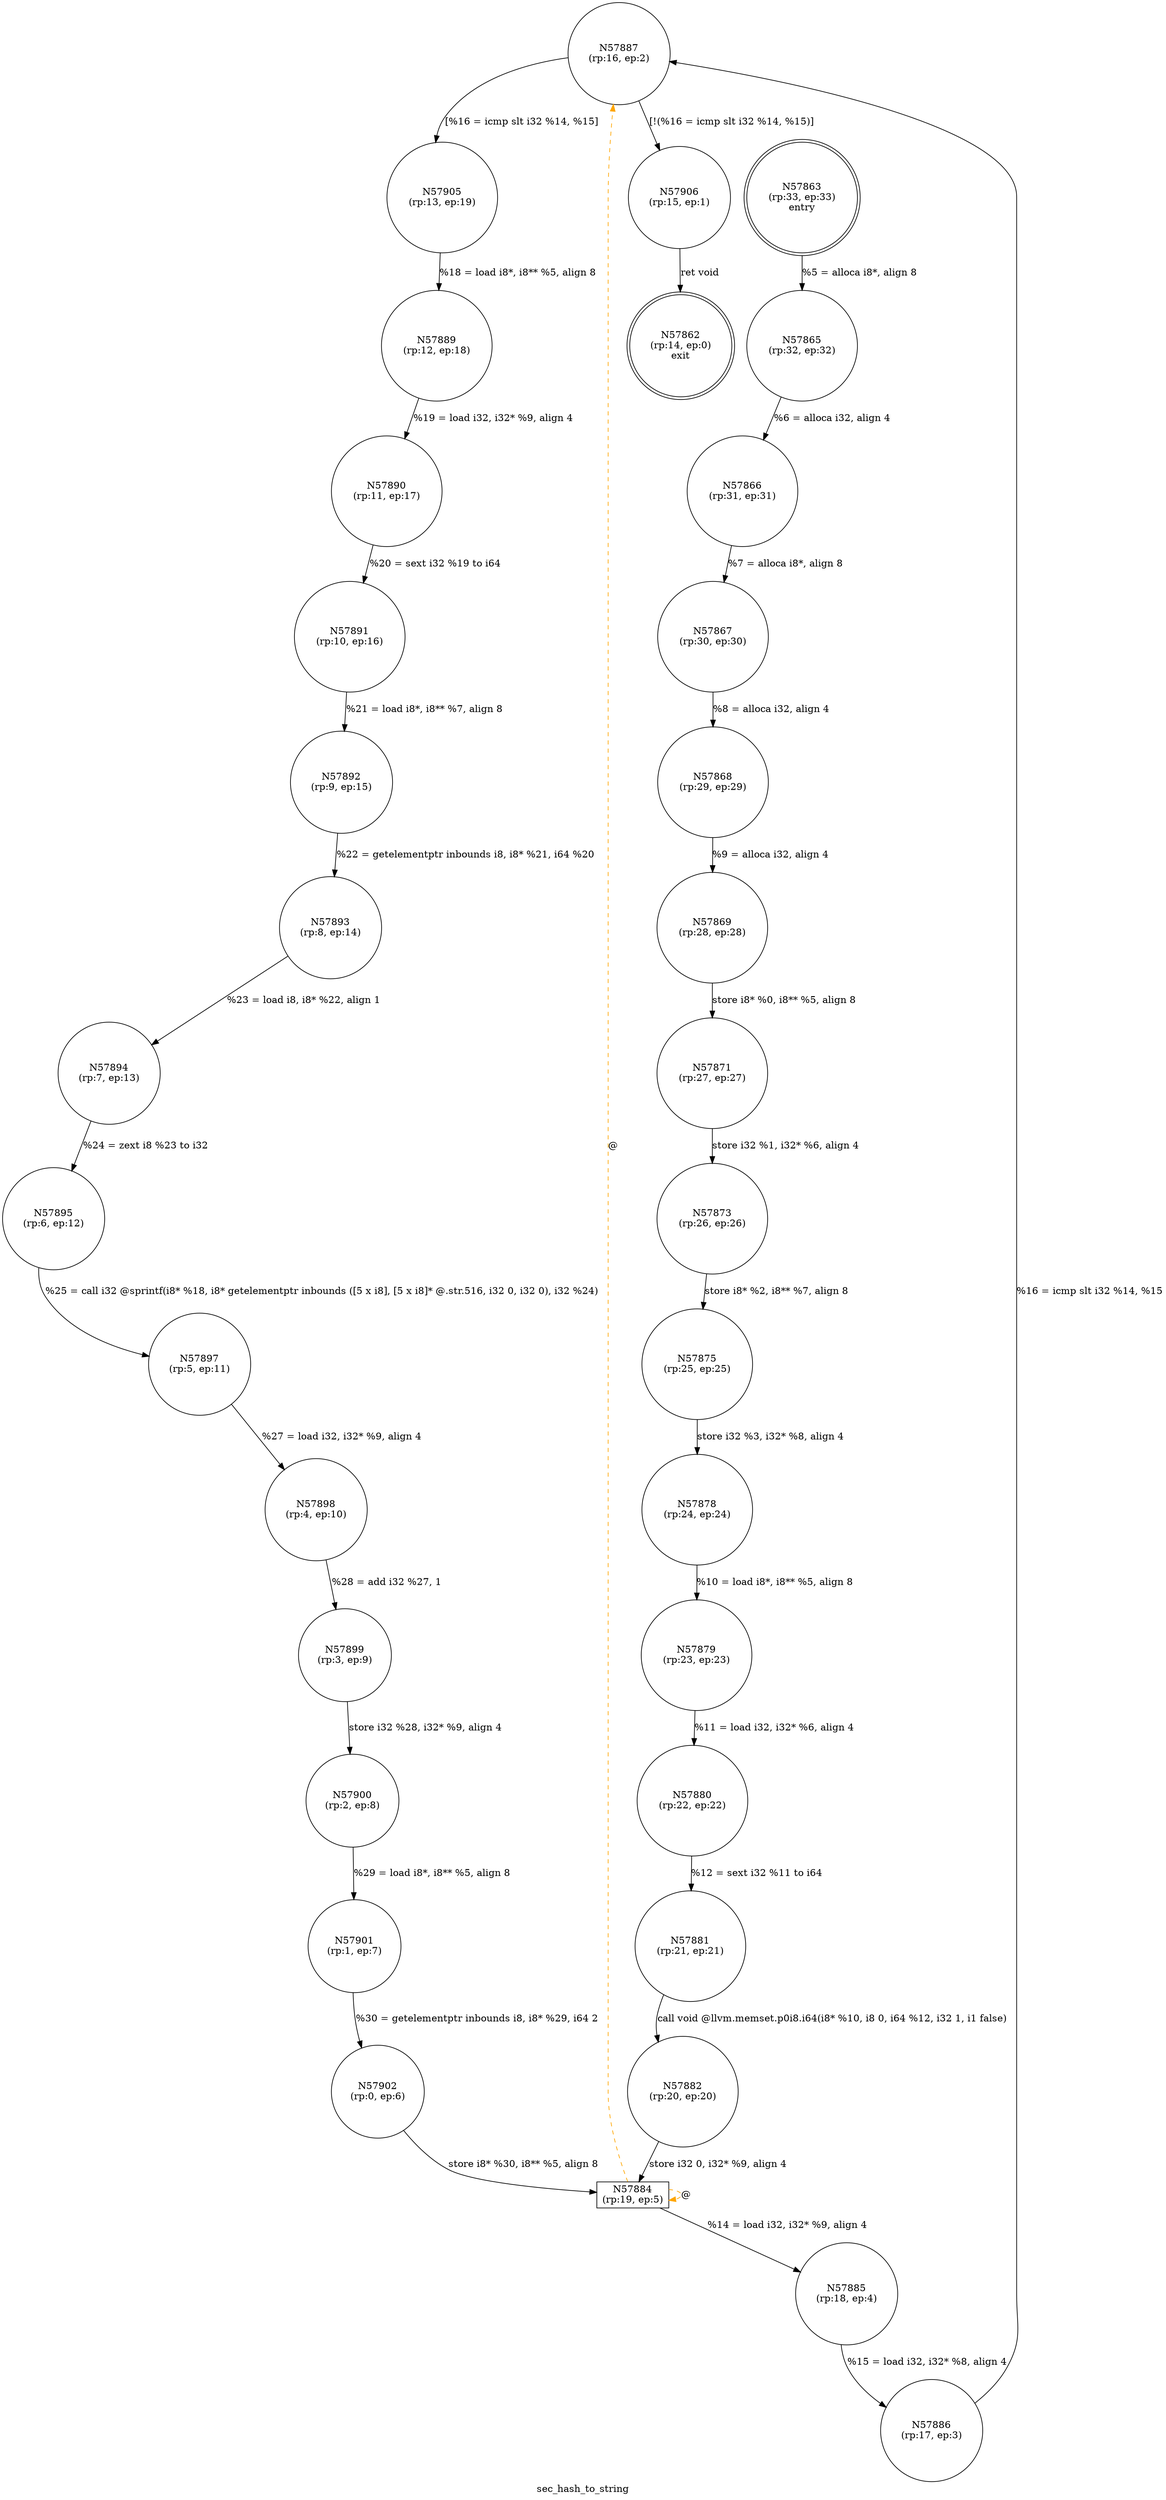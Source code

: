 digraph sec_hash_to_string {
label="sec_hash_to_string"
57862 [label="N57862\n(rp:14, ep:0)\nexit", shape="doublecircle"]
57863 [label="N57863\n(rp:33, ep:33)\nentry", shape="doublecircle"]
57863 -> 57865 [label="%5 = alloca i8*, align 8"]
57865 [label="N57865\n(rp:32, ep:32)", shape="circle"]
57865 -> 57866 [label="%6 = alloca i32, align 4"]
57866 [label="N57866\n(rp:31, ep:31)", shape="circle"]
57866 -> 57867 [label="%7 = alloca i8*, align 8"]
57867 [label="N57867\n(rp:30, ep:30)", shape="circle"]
57867 -> 57868 [label="%8 = alloca i32, align 4"]
57868 [label="N57868\n(rp:29, ep:29)", shape="circle"]
57868 -> 57869 [label="%9 = alloca i32, align 4"]
57869 [label="N57869\n(rp:28, ep:28)", shape="circle"]
57869 -> 57871 [label="store i8* %0, i8** %5, align 8"]
57871 [label="N57871\n(rp:27, ep:27)", shape="circle"]
57871 -> 57873 [label="store i32 %1, i32* %6, align 4"]
57873 [label="N57873\n(rp:26, ep:26)", shape="circle"]
57873 -> 57875 [label="store i8* %2, i8** %7, align 8"]
57875 [label="N57875\n(rp:25, ep:25)", shape="circle"]
57875 -> 57878 [label="store i32 %3, i32* %8, align 4"]
57878 [label="N57878\n(rp:24, ep:24)", shape="circle"]
57878 -> 57879 [label="%10 = load i8*, i8** %5, align 8"]
57879 [label="N57879\n(rp:23, ep:23)", shape="circle"]
57879 -> 57880 [label="%11 = load i32, i32* %6, align 4"]
57880 [label="N57880\n(rp:22, ep:22)", shape="circle"]
57880 -> 57881 [label="%12 = sext i32 %11 to i64"]
57881 [label="N57881\n(rp:21, ep:21)", shape="circle"]
57881 -> 57882 [label="call void @llvm.memset.p0i8.i64(i8* %10, i8 0, i64 %12, i32 1, i1 false)"]
57882 [label="N57882\n(rp:20, ep:20)", shape="circle"]
57882 -> 57884 [label="store i32 0, i32* %9, align 4"]
57884 [label="N57884\n(rp:19, ep:5)", shape="box"]
57884 -> 57885 [label="%14 = load i32, i32* %9, align 4"]
57884 -> 57884 [label="@", style="dashed", color="orange"]
57884 -> 57887 [label="@", style="dashed", color="orange"]
57885 [label="N57885\n(rp:18, ep:4)", shape="circle"]
57885 -> 57886 [label="%15 = load i32, i32* %8, align 4"]
57886 [label="N57886\n(rp:17, ep:3)", shape="circle"]
57886 -> 57887 [label="%16 = icmp slt i32 %14, %15"]
57887 [label="N57887\n(rp:16, ep:2)", shape="circle"]
57887 -> 57905 [label="[%16 = icmp slt i32 %14, %15]"]
57887 -> 57906 [label="[!(%16 = icmp slt i32 %14, %15)]"]
57889 [label="N57889\n(rp:12, ep:18)", shape="circle"]
57889 -> 57890 [label="%19 = load i32, i32* %9, align 4"]
57890 [label="N57890\n(rp:11, ep:17)", shape="circle"]
57890 -> 57891 [label="%20 = sext i32 %19 to i64"]
57891 [label="N57891\n(rp:10, ep:16)", shape="circle"]
57891 -> 57892 [label="%21 = load i8*, i8** %7, align 8"]
57892 [label="N57892\n(rp:9, ep:15)", shape="circle"]
57892 -> 57893 [label="%22 = getelementptr inbounds i8, i8* %21, i64 %20"]
57893 [label="N57893\n(rp:8, ep:14)", shape="circle"]
57893 -> 57894 [label="%23 = load i8, i8* %22, align 1"]
57894 [label="N57894\n(rp:7, ep:13)", shape="circle"]
57894 -> 57895 [label="%24 = zext i8 %23 to i32"]
57895 [label="N57895\n(rp:6, ep:12)", shape="circle"]
57895 -> 57897 [label="%25 = call i32 @sprintf(i8* %18, i8* getelementptr inbounds ([5 x i8], [5 x i8]* @.str.516, i32 0, i32 0), i32 %24)"]
57897 [label="N57897\n(rp:5, ep:11)", shape="circle"]
57897 -> 57898 [label="%27 = load i32, i32* %9, align 4"]
57898 [label="N57898\n(rp:4, ep:10)", shape="circle"]
57898 -> 57899 [label="%28 = add i32 %27, 1"]
57899 [label="N57899\n(rp:3, ep:9)", shape="circle"]
57899 -> 57900 [label="store i32 %28, i32* %9, align 4"]
57900 [label="N57900\n(rp:2, ep:8)", shape="circle"]
57900 -> 57901 [label="%29 = load i8*, i8** %5, align 8"]
57901 [label="N57901\n(rp:1, ep:7)", shape="circle"]
57901 -> 57902 [label="%30 = getelementptr inbounds i8, i8* %29, i64 2"]
57902 [label="N57902\n(rp:0, ep:6)", shape="circle"]
57902 -> 57884 [label="store i8* %30, i8** %5, align 8"]
57905 [label="N57905\n(rp:13, ep:19)", shape="circle"]
57905 -> 57889 [label="%18 = load i8*, i8** %5, align 8"]
57906 [label="N57906\n(rp:15, ep:1)", shape="circle"]
57906 -> 57862 [label="ret void"]
}
